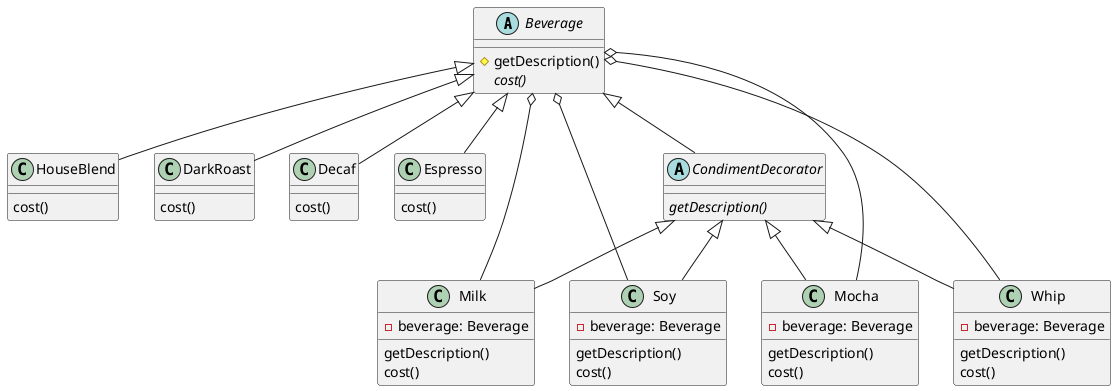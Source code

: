 @startuml starbuzz-coffee

abstract Beverage {
  #getDescription()
  {abstract}cost()
}

class HouseBlend {
  cost()
}

class DarkRoast {
  cost()
}

class Decaf {
  cost()
}

class Espresso {
  cost()
}

Beverage <|-- HouseBlend
Beverage <|-- DarkRoast
Beverage <|-- Decaf
Beverage <|-- Espresso

abstract CondimentDecorator {
  {abstract}getDescription()
}

Beverage <|-- CondimentDecorator

class Milk {
  -beverage: Beverage
  getDescription()
  cost()
}

class Soy {
  -beverage: Beverage
  getDescription()
  cost()
}

class Mocha {
  -beverage: Beverage
  getDescription()
  cost()
}

class Whip {
  -beverage: Beverage
  getDescription()
  cost()
}

CondimentDecorator <|-- Milk
CondimentDecorator <|-- Soy
CondimentDecorator <|-- Mocha
CondimentDecorator <|-- Whip

Beverage o-- Milk
Beverage o-- Soy
Beverage o-- Mocha
Beverage o-- Whip

@enduml
